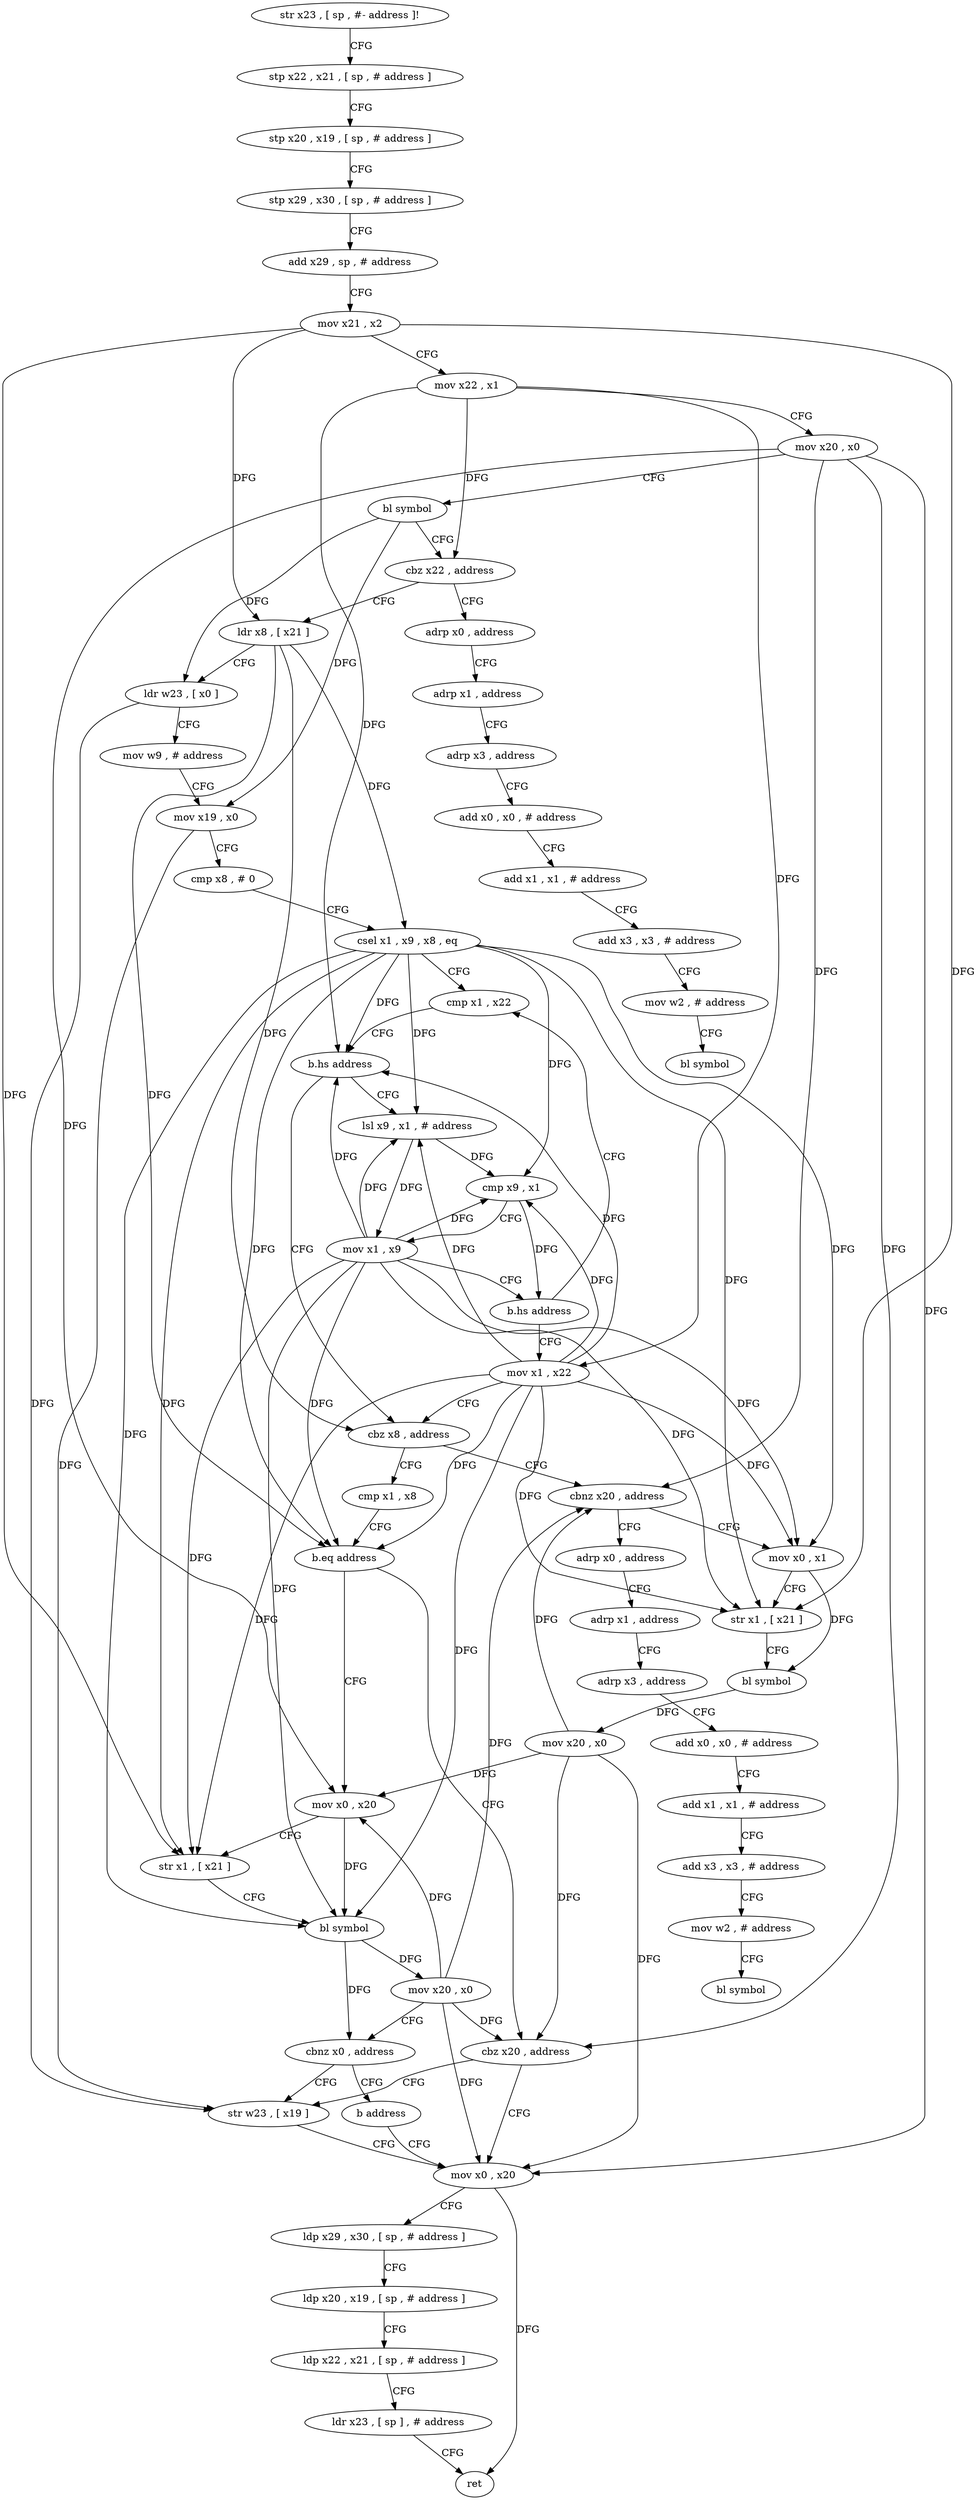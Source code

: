 digraph "func" {
"4261560" [label = "str x23 , [ sp , #- address ]!" ]
"4261564" [label = "stp x22 , x21 , [ sp , # address ]" ]
"4261568" [label = "stp x20 , x19 , [ sp , # address ]" ]
"4261572" [label = "stp x29 , x30 , [ sp , # address ]" ]
"4261576" [label = "add x29 , sp , # address" ]
"4261580" [label = "mov x21 , x2" ]
"4261584" [label = "mov x22 , x1" ]
"4261588" [label = "mov x20 , x0" ]
"4261592" [label = "bl symbol" ]
"4261596" [label = "cbz x22 , address" ]
"4261740" [label = "adrp x0 , address" ]
"4261600" [label = "ldr x8 , [ x21 ]" ]
"4261744" [label = "adrp x1 , address" ]
"4261748" [label = "adrp x3 , address" ]
"4261752" [label = "add x0 , x0 , # address" ]
"4261756" [label = "add x1 , x1 , # address" ]
"4261760" [label = "add x3 , x3 , # address" ]
"4261764" [label = "mov w2 , # address" ]
"4261768" [label = "bl symbol" ]
"4261604" [label = "ldr w23 , [ x0 ]" ]
"4261608" [label = "mov w9 , # address" ]
"4261612" [label = "mov x19 , x0" ]
"4261616" [label = "cmp x8 , # 0" ]
"4261620" [label = "csel x1 , x9 , x8 , eq" ]
"4261624" [label = "cmp x1 , x22" ]
"4261652" [label = "cbz x8 , address" ]
"4261688" [label = "cbnz x20 , address" ]
"4261656" [label = "cmp x1 , x8" ]
"4261632" [label = "lsl x9 , x1 , # address" ]
"4261636" [label = "cmp x9 , x1" ]
"4261640" [label = "mov x1 , x9" ]
"4261644" [label = "b.hs address" ]
"4261648" [label = "mov x1 , x22" ]
"4261772" [label = "adrp x0 , address" ]
"4261692" [label = "mov x0 , x1" ]
"4261660" [label = "b.eq address" ]
"4261708" [label = "cbz x20 , address" ]
"4261664" [label = "mov x0 , x20" ]
"4261628" [label = "b.hs address" ]
"4261776" [label = "adrp x1 , address" ]
"4261780" [label = "adrp x3 , address" ]
"4261784" [label = "add x0 , x0 , # address" ]
"4261788" [label = "add x1 , x1 , # address" ]
"4261792" [label = "add x3 , x3 , # address" ]
"4261796" [label = "mov w2 , # address" ]
"4261800" [label = "bl symbol" ]
"4261696" [label = "str x1 , [ x21 ]" ]
"4261700" [label = "bl symbol" ]
"4261704" [label = "mov x20 , x0" ]
"4261716" [label = "mov x0 , x20" ]
"4261712" [label = "str w23 , [ x19 ]" ]
"4261668" [label = "str x1 , [ x21 ]" ]
"4261672" [label = "bl symbol" ]
"4261676" [label = "mov x20 , x0" ]
"4261680" [label = "cbnz x0 , address" ]
"4261684" [label = "b address" ]
"4261720" [label = "ldp x29 , x30 , [ sp , # address ]" ]
"4261724" [label = "ldp x20 , x19 , [ sp , # address ]" ]
"4261728" [label = "ldp x22 , x21 , [ sp , # address ]" ]
"4261732" [label = "ldr x23 , [ sp ] , # address" ]
"4261736" [label = "ret" ]
"4261560" -> "4261564" [ label = "CFG" ]
"4261564" -> "4261568" [ label = "CFG" ]
"4261568" -> "4261572" [ label = "CFG" ]
"4261572" -> "4261576" [ label = "CFG" ]
"4261576" -> "4261580" [ label = "CFG" ]
"4261580" -> "4261584" [ label = "CFG" ]
"4261580" -> "4261600" [ label = "DFG" ]
"4261580" -> "4261696" [ label = "DFG" ]
"4261580" -> "4261668" [ label = "DFG" ]
"4261584" -> "4261588" [ label = "CFG" ]
"4261584" -> "4261596" [ label = "DFG" ]
"4261584" -> "4261628" [ label = "DFG" ]
"4261584" -> "4261648" [ label = "DFG" ]
"4261588" -> "4261592" [ label = "CFG" ]
"4261588" -> "4261688" [ label = "DFG" ]
"4261588" -> "4261708" [ label = "DFG" ]
"4261588" -> "4261664" [ label = "DFG" ]
"4261588" -> "4261716" [ label = "DFG" ]
"4261592" -> "4261596" [ label = "CFG" ]
"4261592" -> "4261604" [ label = "DFG" ]
"4261592" -> "4261612" [ label = "DFG" ]
"4261596" -> "4261740" [ label = "CFG" ]
"4261596" -> "4261600" [ label = "CFG" ]
"4261740" -> "4261744" [ label = "CFG" ]
"4261600" -> "4261604" [ label = "CFG" ]
"4261600" -> "4261620" [ label = "DFG" ]
"4261600" -> "4261652" [ label = "DFG" ]
"4261600" -> "4261660" [ label = "DFG" ]
"4261744" -> "4261748" [ label = "CFG" ]
"4261748" -> "4261752" [ label = "CFG" ]
"4261752" -> "4261756" [ label = "CFG" ]
"4261756" -> "4261760" [ label = "CFG" ]
"4261760" -> "4261764" [ label = "CFG" ]
"4261764" -> "4261768" [ label = "CFG" ]
"4261604" -> "4261608" [ label = "CFG" ]
"4261604" -> "4261712" [ label = "DFG" ]
"4261608" -> "4261612" [ label = "CFG" ]
"4261612" -> "4261616" [ label = "CFG" ]
"4261612" -> "4261712" [ label = "DFG" ]
"4261616" -> "4261620" [ label = "CFG" ]
"4261620" -> "4261624" [ label = "CFG" ]
"4261620" -> "4261628" [ label = "DFG" ]
"4261620" -> "4261632" [ label = "DFG" ]
"4261620" -> "4261636" [ label = "DFG" ]
"4261620" -> "4261660" [ label = "DFG" ]
"4261620" -> "4261692" [ label = "DFG" ]
"4261620" -> "4261696" [ label = "DFG" ]
"4261620" -> "4261668" [ label = "DFG" ]
"4261620" -> "4261672" [ label = "DFG" ]
"4261624" -> "4261628" [ label = "CFG" ]
"4261652" -> "4261688" [ label = "CFG" ]
"4261652" -> "4261656" [ label = "CFG" ]
"4261688" -> "4261772" [ label = "CFG" ]
"4261688" -> "4261692" [ label = "CFG" ]
"4261656" -> "4261660" [ label = "CFG" ]
"4261632" -> "4261636" [ label = "DFG" ]
"4261632" -> "4261640" [ label = "DFG" ]
"4261636" -> "4261640" [ label = "CFG" ]
"4261636" -> "4261644" [ label = "DFG" ]
"4261640" -> "4261644" [ label = "CFG" ]
"4261640" -> "4261632" [ label = "DFG" ]
"4261640" -> "4261636" [ label = "DFG" ]
"4261640" -> "4261628" [ label = "DFG" ]
"4261640" -> "4261660" [ label = "DFG" ]
"4261640" -> "4261692" [ label = "DFG" ]
"4261640" -> "4261696" [ label = "DFG" ]
"4261640" -> "4261668" [ label = "DFG" ]
"4261640" -> "4261672" [ label = "DFG" ]
"4261644" -> "4261624" [ label = "CFG" ]
"4261644" -> "4261648" [ label = "CFG" ]
"4261648" -> "4261652" [ label = "CFG" ]
"4261648" -> "4261632" [ label = "DFG" ]
"4261648" -> "4261636" [ label = "DFG" ]
"4261648" -> "4261628" [ label = "DFG" ]
"4261648" -> "4261660" [ label = "DFG" ]
"4261648" -> "4261692" [ label = "DFG" ]
"4261648" -> "4261696" [ label = "DFG" ]
"4261648" -> "4261668" [ label = "DFG" ]
"4261648" -> "4261672" [ label = "DFG" ]
"4261772" -> "4261776" [ label = "CFG" ]
"4261692" -> "4261696" [ label = "CFG" ]
"4261692" -> "4261700" [ label = "DFG" ]
"4261660" -> "4261708" [ label = "CFG" ]
"4261660" -> "4261664" [ label = "CFG" ]
"4261708" -> "4261716" [ label = "CFG" ]
"4261708" -> "4261712" [ label = "CFG" ]
"4261664" -> "4261668" [ label = "CFG" ]
"4261664" -> "4261672" [ label = "DFG" ]
"4261628" -> "4261652" [ label = "CFG" ]
"4261628" -> "4261632" [ label = "CFG" ]
"4261776" -> "4261780" [ label = "CFG" ]
"4261780" -> "4261784" [ label = "CFG" ]
"4261784" -> "4261788" [ label = "CFG" ]
"4261788" -> "4261792" [ label = "CFG" ]
"4261792" -> "4261796" [ label = "CFG" ]
"4261796" -> "4261800" [ label = "CFG" ]
"4261696" -> "4261700" [ label = "CFG" ]
"4261700" -> "4261704" [ label = "DFG" ]
"4261704" -> "4261708" [ label = "DFG" ]
"4261704" -> "4261688" [ label = "DFG" ]
"4261704" -> "4261664" [ label = "DFG" ]
"4261704" -> "4261716" [ label = "DFG" ]
"4261716" -> "4261720" [ label = "CFG" ]
"4261716" -> "4261736" [ label = "DFG" ]
"4261712" -> "4261716" [ label = "CFG" ]
"4261668" -> "4261672" [ label = "CFG" ]
"4261672" -> "4261676" [ label = "DFG" ]
"4261672" -> "4261680" [ label = "DFG" ]
"4261676" -> "4261680" [ label = "CFG" ]
"4261676" -> "4261688" [ label = "DFG" ]
"4261676" -> "4261708" [ label = "DFG" ]
"4261676" -> "4261664" [ label = "DFG" ]
"4261676" -> "4261716" [ label = "DFG" ]
"4261680" -> "4261712" [ label = "CFG" ]
"4261680" -> "4261684" [ label = "CFG" ]
"4261684" -> "4261716" [ label = "CFG" ]
"4261720" -> "4261724" [ label = "CFG" ]
"4261724" -> "4261728" [ label = "CFG" ]
"4261728" -> "4261732" [ label = "CFG" ]
"4261732" -> "4261736" [ label = "CFG" ]
}
